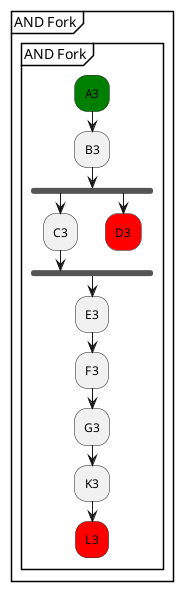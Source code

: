 /'

Tutorial - And Fork Topology
  
'/

@startuml 
partition "AND Fork" {
group "AND Fork"
      #green:A3;
      :B3;
  fork
      :C3;
  fork again
      #red:D3;
      detach
  end fork    
      :E3;
      :F3;
      :G3;
      :K3;
      #red:L3;
      detach
end group
}      
@enduml
